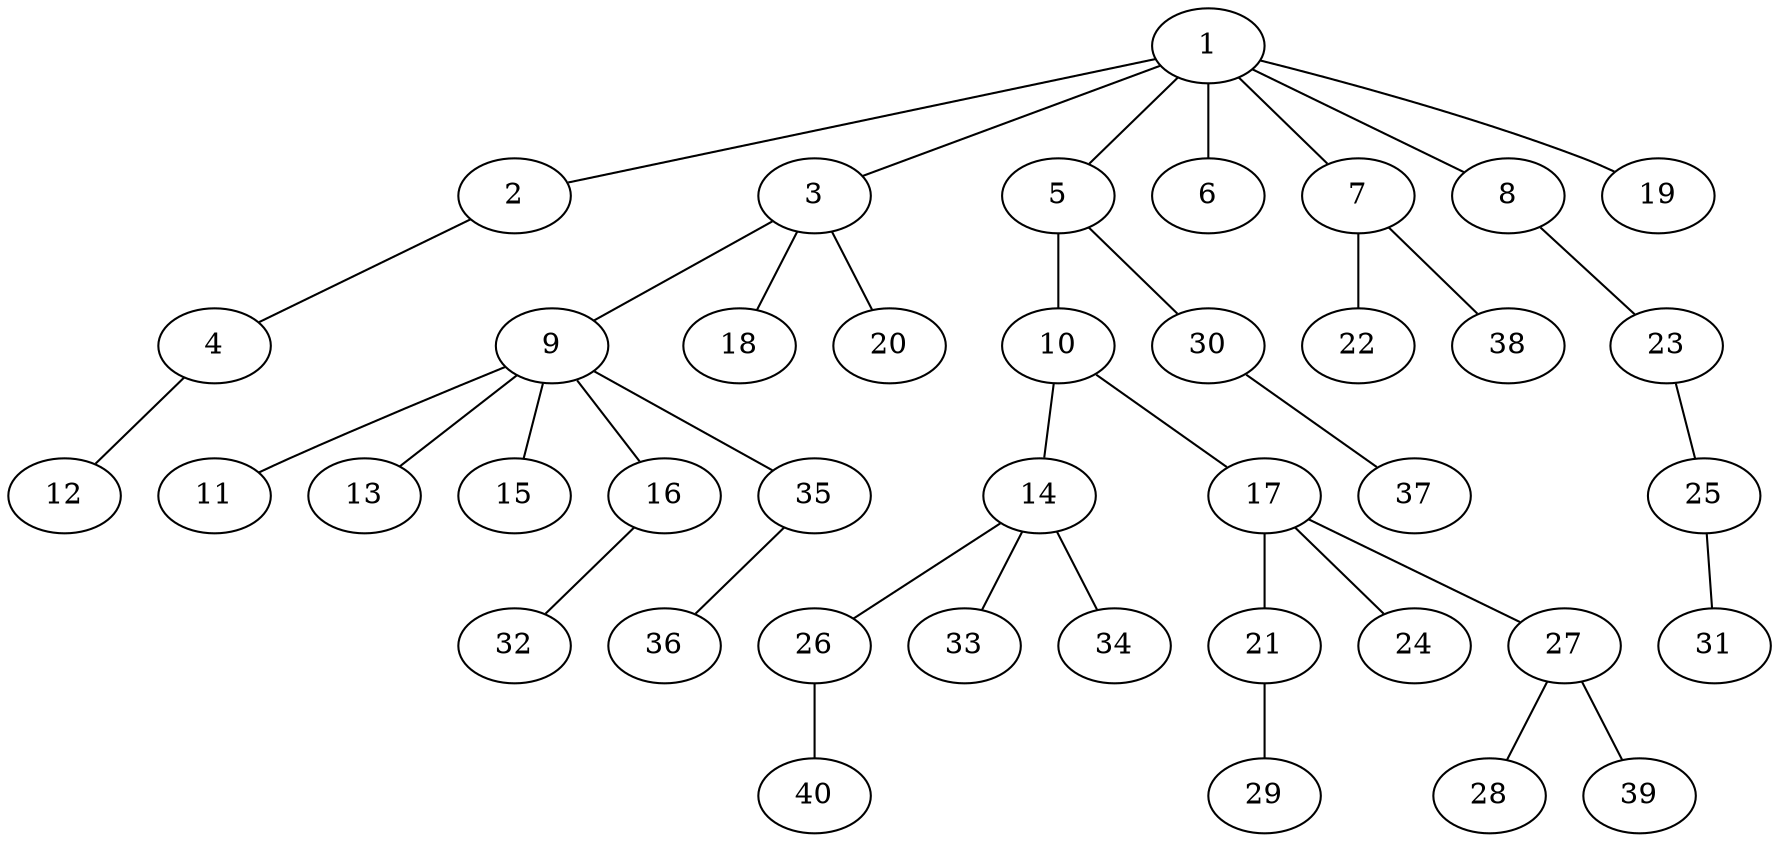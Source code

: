 graph graphname {1--2
1--3
1--5
1--6
1--7
1--8
1--19
2--4
3--9
3--18
3--20
4--12
5--10
5--30
7--22
7--38
8--23
9--11
9--13
9--15
9--16
9--35
10--14
10--17
14--26
14--33
14--34
16--32
17--21
17--24
17--27
21--29
23--25
25--31
26--40
27--28
27--39
30--37
35--36
}